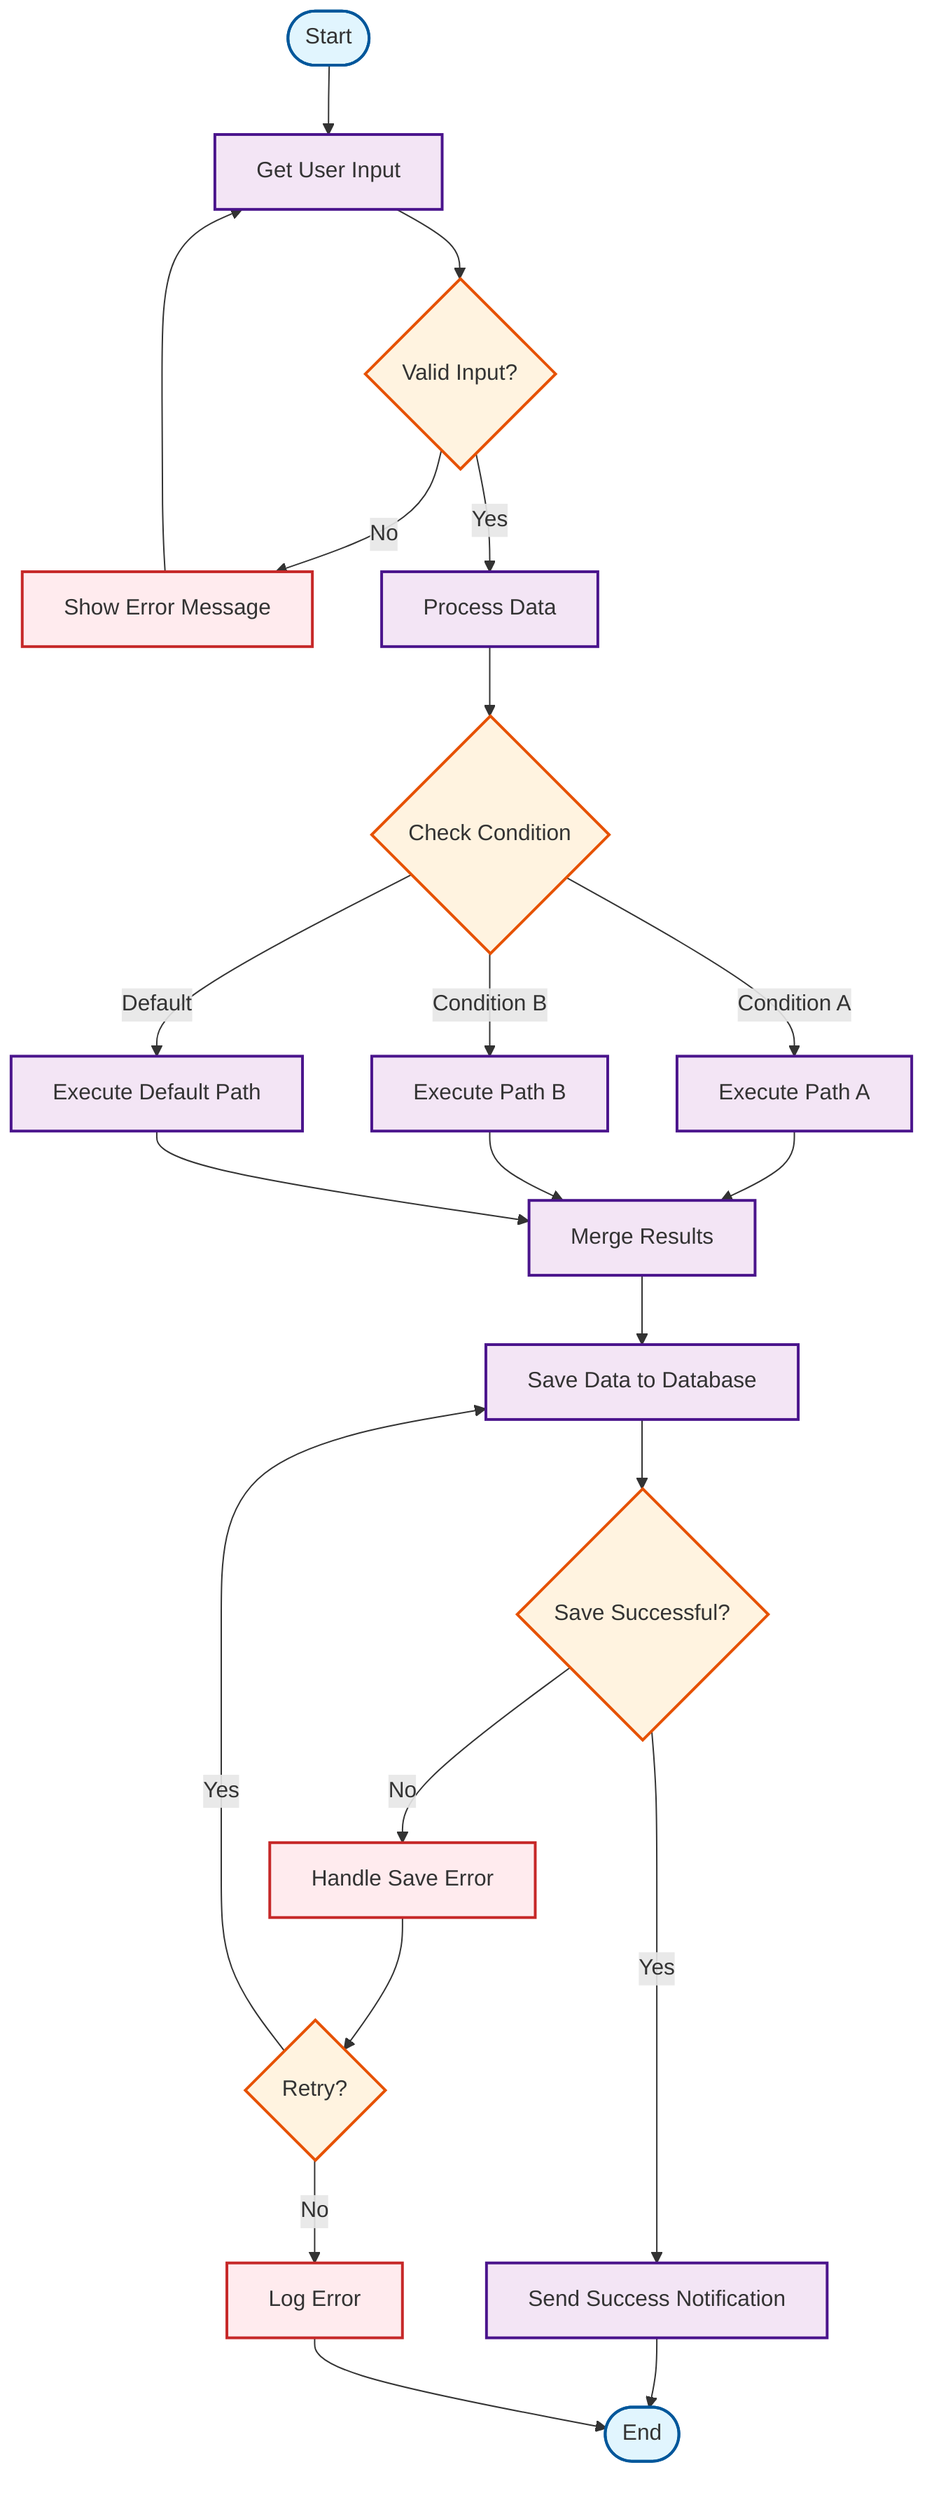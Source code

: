 flowchart TD
    Start([Start]) --> GetInput[Get User Input]
    GetInput --> ValidateInput{Valid Input?}
    
    ValidateInput -->|No| ShowError[Show Error Message]
    ShowError --> GetInput
    
    ValidateInput -->|Yes| ProcessData[Process Data]
    ProcessData --> CheckCondition{Check Condition}
    
    CheckCondition -->|Condition A| PathA[Execute Path A]
    CheckCondition -->|Condition B| PathB[Execute Path B]
    CheckCondition -->|Default| PathDefault[Execute Default Path]
    
    PathA --> MergePoint[Merge Results]
    PathB --> MergePoint
    PathDefault --> MergePoint
    
    MergePoint --> SaveData[Save Data to Database]
    SaveData --> Success{Save Successful?}
    
    Success -->|Yes| SendNotification[Send Success Notification]
    Success -->|No| HandleError[Handle Save Error]
    
    SendNotification --> End([End])
    HandleError --> Retry{Retry?}
    
    Retry -->|Yes| SaveData
    Retry -->|No| LogError[Log Error]
    LogError --> End
    
    %% Styling
    classDef startEnd fill:#e1f5fe,stroke:#01579b,stroke-width:2px
    classDef process fill:#f3e5f5,stroke:#4a148c,stroke-width:2px
    classDef decision fill:#fff3e0,stroke:#e65100,stroke-width:2px
    classDef error fill:#ffebee,stroke:#c62828,stroke-width:2px
    
    class Start,End startEnd
    class GetInput,ProcessData,PathA,PathB,PathDefault,MergePoint,SaveData,SendNotification process
    class ValidateInput,CheckCondition,Success,Retry decision
    class ShowError,HandleError,LogError error

    click C7 "https://example.com/track/ORDER123" "Open tracking"